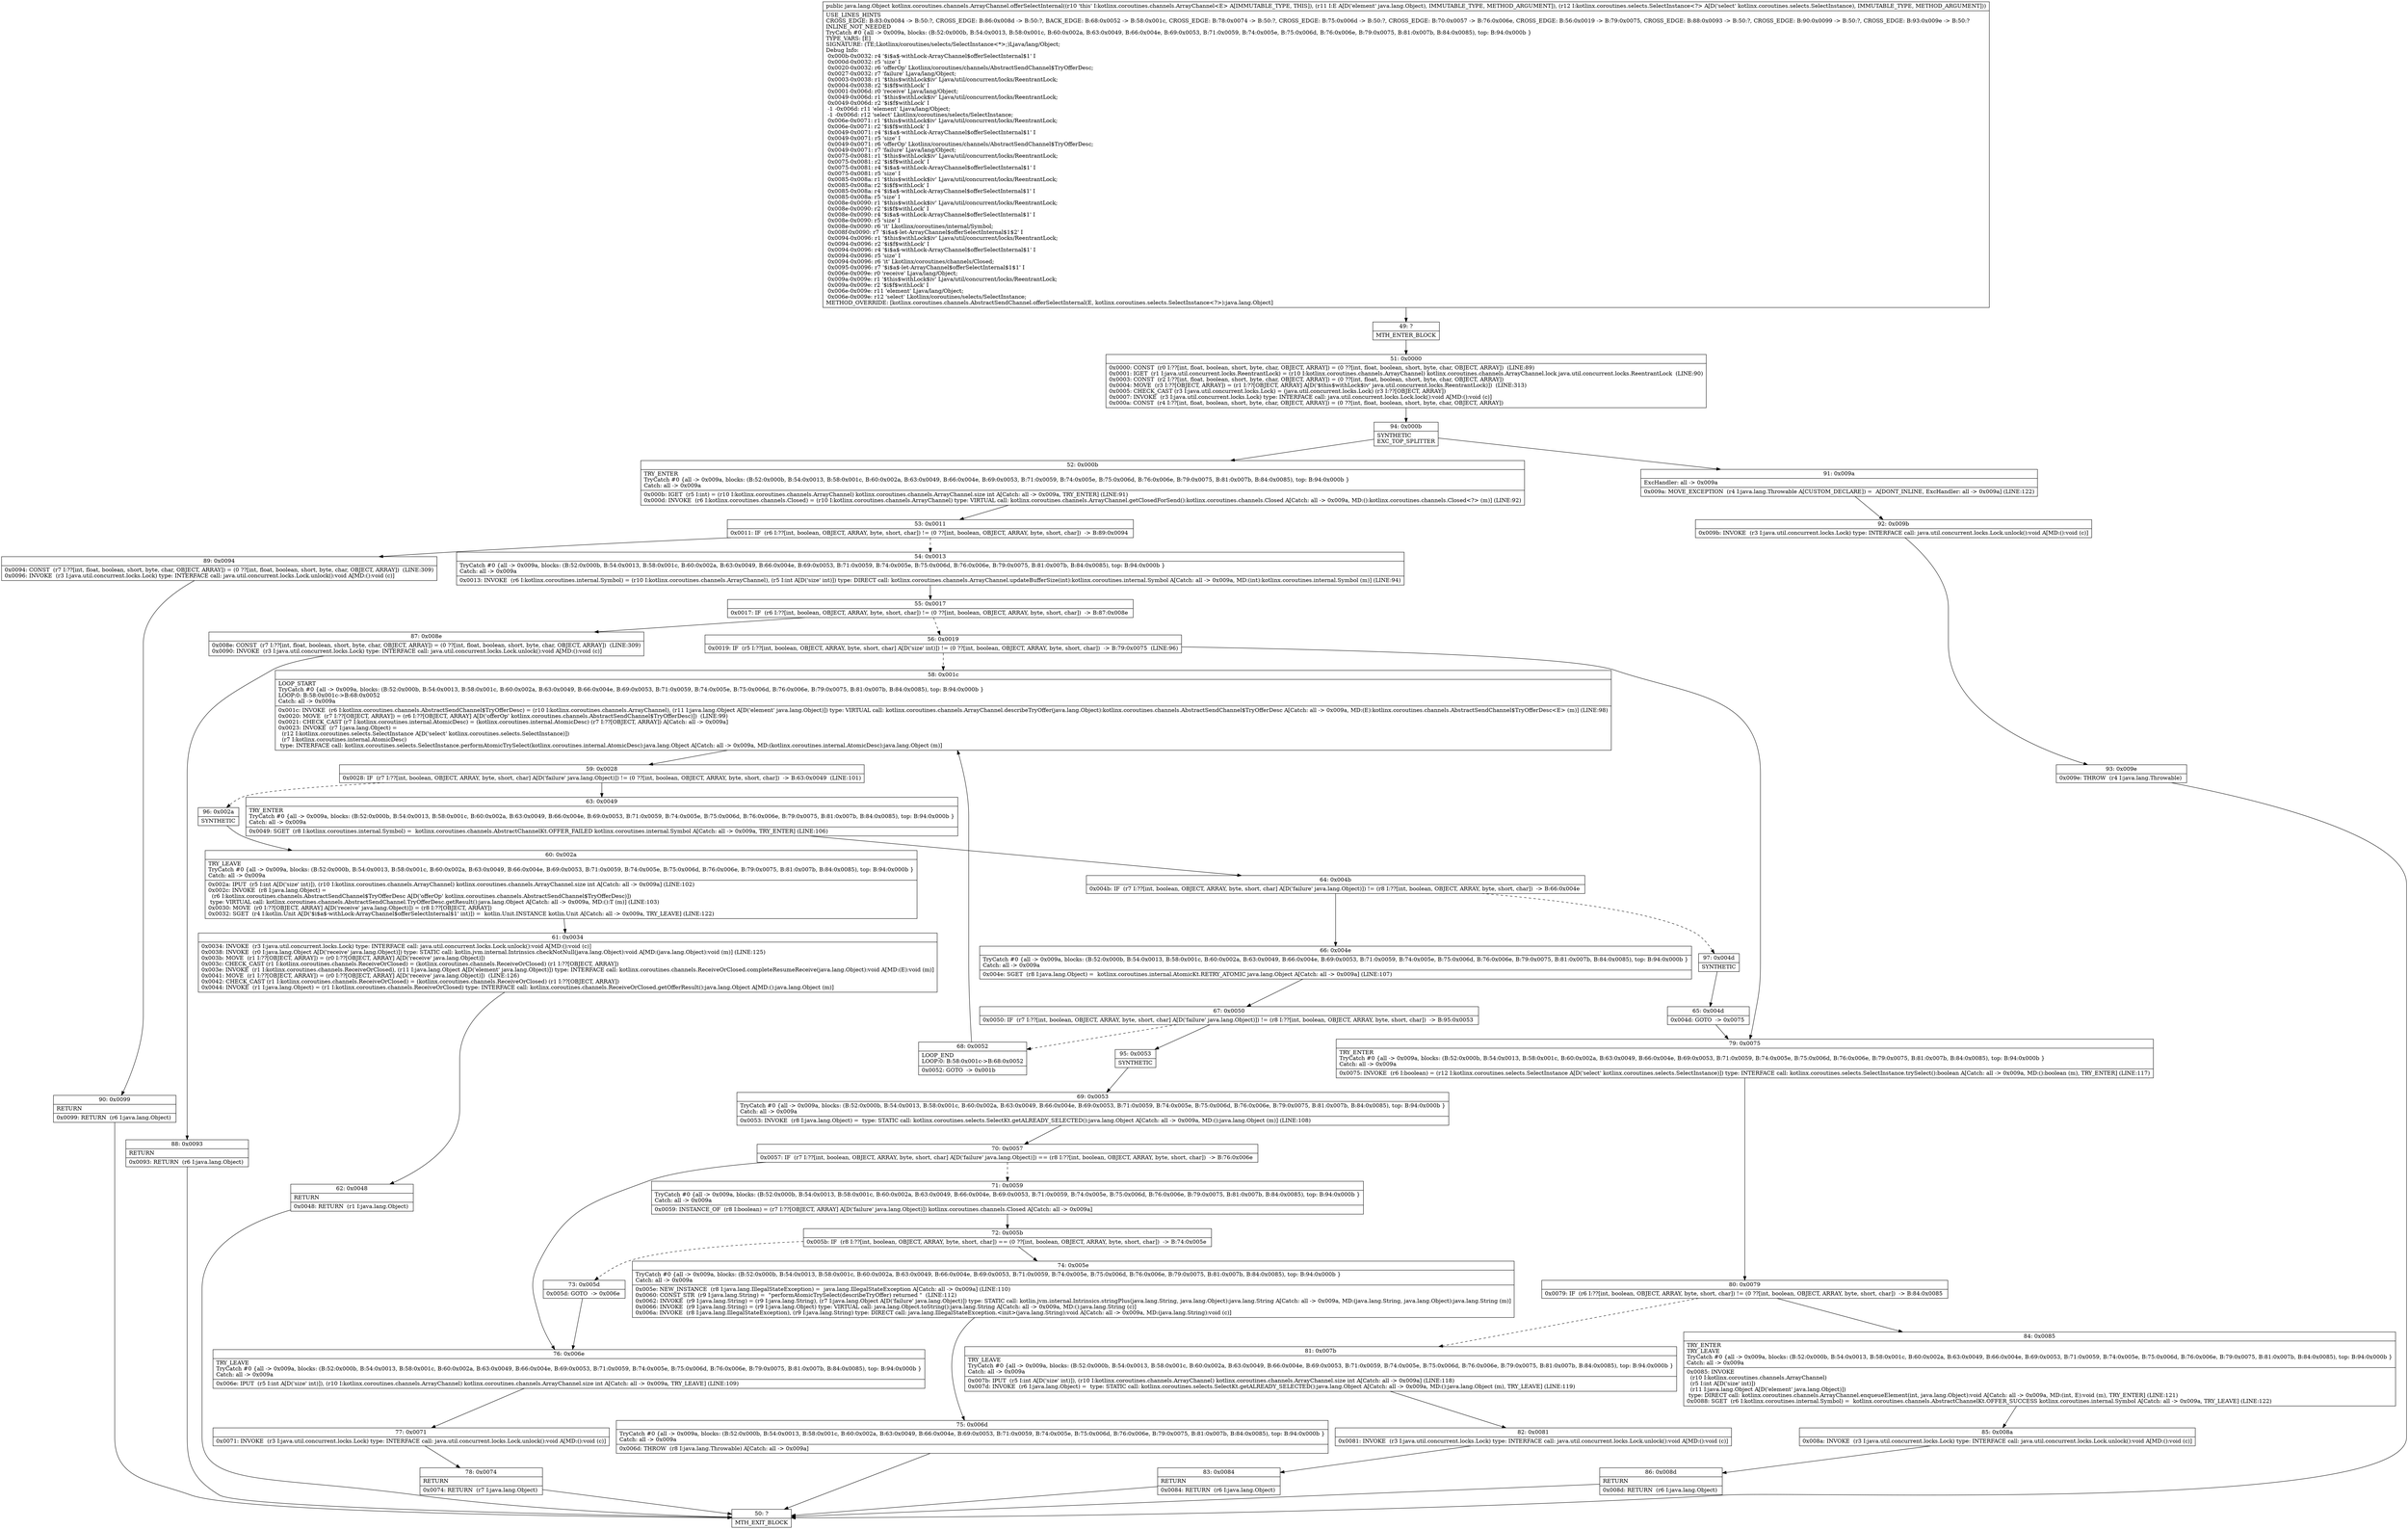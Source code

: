 digraph "CFG forkotlinx.coroutines.channels.ArrayChannel.offerSelectInternal(Ljava\/lang\/Object;Lkotlinx\/coroutines\/selects\/SelectInstance;)Ljava\/lang\/Object;" {
Node_49 [shape=record,label="{49\:\ ?|MTH_ENTER_BLOCK\l}"];
Node_51 [shape=record,label="{51\:\ 0x0000|0x0000: CONST  (r0 I:??[int, float, boolean, short, byte, char, OBJECT, ARRAY]) = (0 ??[int, float, boolean, short, byte, char, OBJECT, ARRAY])  (LINE:89)\l0x0001: IGET  (r1 I:java.util.concurrent.locks.ReentrantLock) = (r10 I:kotlinx.coroutines.channels.ArrayChannel) kotlinx.coroutines.channels.ArrayChannel.lock java.util.concurrent.locks.ReentrantLock  (LINE:90)\l0x0003: CONST  (r2 I:??[int, float, boolean, short, byte, char, OBJECT, ARRAY]) = (0 ??[int, float, boolean, short, byte, char, OBJECT, ARRAY]) \l0x0004: MOVE  (r3 I:??[OBJECT, ARRAY]) = (r1 I:??[OBJECT, ARRAY] A[D('$this$withLock$iv' java.util.concurrent.locks.ReentrantLock)])  (LINE:313)\l0x0005: CHECK_CAST (r3 I:java.util.concurrent.locks.Lock) = (java.util.concurrent.locks.Lock) (r3 I:??[OBJECT, ARRAY]) \l0x0007: INVOKE  (r3 I:java.util.concurrent.locks.Lock) type: INTERFACE call: java.util.concurrent.locks.Lock.lock():void A[MD:():void (c)]\l0x000a: CONST  (r4 I:??[int, float, boolean, short, byte, char, OBJECT, ARRAY]) = (0 ??[int, float, boolean, short, byte, char, OBJECT, ARRAY]) \l}"];
Node_94 [shape=record,label="{94\:\ 0x000b|SYNTHETIC\lEXC_TOP_SPLITTER\l}"];
Node_52 [shape=record,label="{52\:\ 0x000b|TRY_ENTER\lTryCatch #0 \{all \-\> 0x009a, blocks: (B:52:0x000b, B:54:0x0013, B:58:0x001c, B:60:0x002a, B:63:0x0049, B:66:0x004e, B:69:0x0053, B:71:0x0059, B:74:0x005e, B:75:0x006d, B:76:0x006e, B:79:0x0075, B:81:0x007b, B:84:0x0085), top: B:94:0x000b \}\lCatch: all \-\> 0x009a\l|0x000b: IGET  (r5 I:int) = (r10 I:kotlinx.coroutines.channels.ArrayChannel) kotlinx.coroutines.channels.ArrayChannel.size int A[Catch: all \-\> 0x009a, TRY_ENTER] (LINE:91)\l0x000d: INVOKE  (r6 I:kotlinx.coroutines.channels.Closed) = (r10 I:kotlinx.coroutines.channels.ArrayChannel) type: VIRTUAL call: kotlinx.coroutines.channels.ArrayChannel.getClosedForSend():kotlinx.coroutines.channels.Closed A[Catch: all \-\> 0x009a, MD:():kotlinx.coroutines.channels.Closed\<?\> (m)] (LINE:92)\l}"];
Node_53 [shape=record,label="{53\:\ 0x0011|0x0011: IF  (r6 I:??[int, boolean, OBJECT, ARRAY, byte, short, char]) != (0 ??[int, boolean, OBJECT, ARRAY, byte, short, char])  \-\> B:89:0x0094 \l}"];
Node_54 [shape=record,label="{54\:\ 0x0013|TryCatch #0 \{all \-\> 0x009a, blocks: (B:52:0x000b, B:54:0x0013, B:58:0x001c, B:60:0x002a, B:63:0x0049, B:66:0x004e, B:69:0x0053, B:71:0x0059, B:74:0x005e, B:75:0x006d, B:76:0x006e, B:79:0x0075, B:81:0x007b, B:84:0x0085), top: B:94:0x000b \}\lCatch: all \-\> 0x009a\l|0x0013: INVOKE  (r6 I:kotlinx.coroutines.internal.Symbol) = (r10 I:kotlinx.coroutines.channels.ArrayChannel), (r5 I:int A[D('size' int)]) type: DIRECT call: kotlinx.coroutines.channels.ArrayChannel.updateBufferSize(int):kotlinx.coroutines.internal.Symbol A[Catch: all \-\> 0x009a, MD:(int):kotlinx.coroutines.internal.Symbol (m)] (LINE:94)\l}"];
Node_55 [shape=record,label="{55\:\ 0x0017|0x0017: IF  (r6 I:??[int, boolean, OBJECT, ARRAY, byte, short, char]) != (0 ??[int, boolean, OBJECT, ARRAY, byte, short, char])  \-\> B:87:0x008e \l}"];
Node_56 [shape=record,label="{56\:\ 0x0019|0x0019: IF  (r5 I:??[int, boolean, OBJECT, ARRAY, byte, short, char] A[D('size' int)]) != (0 ??[int, boolean, OBJECT, ARRAY, byte, short, char])  \-\> B:79:0x0075  (LINE:96)\l}"];
Node_58 [shape=record,label="{58\:\ 0x001c|LOOP_START\lTryCatch #0 \{all \-\> 0x009a, blocks: (B:52:0x000b, B:54:0x0013, B:58:0x001c, B:60:0x002a, B:63:0x0049, B:66:0x004e, B:69:0x0053, B:71:0x0059, B:74:0x005e, B:75:0x006d, B:76:0x006e, B:79:0x0075, B:81:0x007b, B:84:0x0085), top: B:94:0x000b \}\lLOOP:0: B:58:0x001c\-\>B:68:0x0052\lCatch: all \-\> 0x009a\l|0x001c: INVOKE  (r6 I:kotlinx.coroutines.channels.AbstractSendChannel$TryOfferDesc) = (r10 I:kotlinx.coroutines.channels.ArrayChannel), (r11 I:java.lang.Object A[D('element' java.lang.Object)]) type: VIRTUAL call: kotlinx.coroutines.channels.ArrayChannel.describeTryOffer(java.lang.Object):kotlinx.coroutines.channels.AbstractSendChannel$TryOfferDesc A[Catch: all \-\> 0x009a, MD:(E):kotlinx.coroutines.channels.AbstractSendChannel$TryOfferDesc\<E\> (m)] (LINE:98)\l0x0020: MOVE  (r7 I:??[OBJECT, ARRAY]) = (r6 I:??[OBJECT, ARRAY] A[D('offerOp' kotlinx.coroutines.channels.AbstractSendChannel$TryOfferDesc)])  (LINE:99)\l0x0021: CHECK_CAST (r7 I:kotlinx.coroutines.internal.AtomicDesc) = (kotlinx.coroutines.internal.AtomicDesc) (r7 I:??[OBJECT, ARRAY]) A[Catch: all \-\> 0x009a]\l0x0023: INVOKE  (r7 I:java.lang.Object) = \l  (r12 I:kotlinx.coroutines.selects.SelectInstance A[D('select' kotlinx.coroutines.selects.SelectInstance)])\l  (r7 I:kotlinx.coroutines.internal.AtomicDesc)\l type: INTERFACE call: kotlinx.coroutines.selects.SelectInstance.performAtomicTrySelect(kotlinx.coroutines.internal.AtomicDesc):java.lang.Object A[Catch: all \-\> 0x009a, MD:(kotlinx.coroutines.internal.AtomicDesc):java.lang.Object (m)]\l}"];
Node_59 [shape=record,label="{59\:\ 0x0028|0x0028: IF  (r7 I:??[int, boolean, OBJECT, ARRAY, byte, short, char] A[D('failure' java.lang.Object)]) != (0 ??[int, boolean, OBJECT, ARRAY, byte, short, char])  \-\> B:63:0x0049  (LINE:101)\l}"];
Node_63 [shape=record,label="{63\:\ 0x0049|TRY_ENTER\lTryCatch #0 \{all \-\> 0x009a, blocks: (B:52:0x000b, B:54:0x0013, B:58:0x001c, B:60:0x002a, B:63:0x0049, B:66:0x004e, B:69:0x0053, B:71:0x0059, B:74:0x005e, B:75:0x006d, B:76:0x006e, B:79:0x0075, B:81:0x007b, B:84:0x0085), top: B:94:0x000b \}\lCatch: all \-\> 0x009a\l|0x0049: SGET  (r8 I:kotlinx.coroutines.internal.Symbol) =  kotlinx.coroutines.channels.AbstractChannelKt.OFFER_FAILED kotlinx.coroutines.internal.Symbol A[Catch: all \-\> 0x009a, TRY_ENTER] (LINE:106)\l}"];
Node_64 [shape=record,label="{64\:\ 0x004b|0x004b: IF  (r7 I:??[int, boolean, OBJECT, ARRAY, byte, short, char] A[D('failure' java.lang.Object)]) != (r8 I:??[int, boolean, OBJECT, ARRAY, byte, short, char])  \-\> B:66:0x004e \l}"];
Node_66 [shape=record,label="{66\:\ 0x004e|TryCatch #0 \{all \-\> 0x009a, blocks: (B:52:0x000b, B:54:0x0013, B:58:0x001c, B:60:0x002a, B:63:0x0049, B:66:0x004e, B:69:0x0053, B:71:0x0059, B:74:0x005e, B:75:0x006d, B:76:0x006e, B:79:0x0075, B:81:0x007b, B:84:0x0085), top: B:94:0x000b \}\lCatch: all \-\> 0x009a\l|0x004e: SGET  (r8 I:java.lang.Object) =  kotlinx.coroutines.internal.AtomicKt.RETRY_ATOMIC java.lang.Object A[Catch: all \-\> 0x009a] (LINE:107)\l}"];
Node_67 [shape=record,label="{67\:\ 0x0050|0x0050: IF  (r7 I:??[int, boolean, OBJECT, ARRAY, byte, short, char] A[D('failure' java.lang.Object)]) != (r8 I:??[int, boolean, OBJECT, ARRAY, byte, short, char])  \-\> B:95:0x0053 \l}"];
Node_68 [shape=record,label="{68\:\ 0x0052|LOOP_END\lLOOP:0: B:58:0x001c\-\>B:68:0x0052\l|0x0052: GOTO  \-\> 0x001b \l}"];
Node_95 [shape=record,label="{95\:\ 0x0053|SYNTHETIC\l}"];
Node_69 [shape=record,label="{69\:\ 0x0053|TryCatch #0 \{all \-\> 0x009a, blocks: (B:52:0x000b, B:54:0x0013, B:58:0x001c, B:60:0x002a, B:63:0x0049, B:66:0x004e, B:69:0x0053, B:71:0x0059, B:74:0x005e, B:75:0x006d, B:76:0x006e, B:79:0x0075, B:81:0x007b, B:84:0x0085), top: B:94:0x000b \}\lCatch: all \-\> 0x009a\l|0x0053: INVOKE  (r8 I:java.lang.Object) =  type: STATIC call: kotlinx.coroutines.selects.SelectKt.getALREADY_SELECTED():java.lang.Object A[Catch: all \-\> 0x009a, MD:():java.lang.Object (m)] (LINE:108)\l}"];
Node_70 [shape=record,label="{70\:\ 0x0057|0x0057: IF  (r7 I:??[int, boolean, OBJECT, ARRAY, byte, short, char] A[D('failure' java.lang.Object)]) == (r8 I:??[int, boolean, OBJECT, ARRAY, byte, short, char])  \-\> B:76:0x006e \l}"];
Node_71 [shape=record,label="{71\:\ 0x0059|TryCatch #0 \{all \-\> 0x009a, blocks: (B:52:0x000b, B:54:0x0013, B:58:0x001c, B:60:0x002a, B:63:0x0049, B:66:0x004e, B:69:0x0053, B:71:0x0059, B:74:0x005e, B:75:0x006d, B:76:0x006e, B:79:0x0075, B:81:0x007b, B:84:0x0085), top: B:94:0x000b \}\lCatch: all \-\> 0x009a\l|0x0059: INSTANCE_OF  (r8 I:boolean) = (r7 I:??[OBJECT, ARRAY] A[D('failure' java.lang.Object)]) kotlinx.coroutines.channels.Closed A[Catch: all \-\> 0x009a]\l}"];
Node_72 [shape=record,label="{72\:\ 0x005b|0x005b: IF  (r8 I:??[int, boolean, OBJECT, ARRAY, byte, short, char]) == (0 ??[int, boolean, OBJECT, ARRAY, byte, short, char])  \-\> B:74:0x005e \l}"];
Node_73 [shape=record,label="{73\:\ 0x005d|0x005d: GOTO  \-\> 0x006e \l}"];
Node_74 [shape=record,label="{74\:\ 0x005e|TryCatch #0 \{all \-\> 0x009a, blocks: (B:52:0x000b, B:54:0x0013, B:58:0x001c, B:60:0x002a, B:63:0x0049, B:66:0x004e, B:69:0x0053, B:71:0x0059, B:74:0x005e, B:75:0x006d, B:76:0x006e, B:79:0x0075, B:81:0x007b, B:84:0x0085), top: B:94:0x000b \}\lCatch: all \-\> 0x009a\l|0x005e: NEW_INSTANCE  (r8 I:java.lang.IllegalStateException) =  java.lang.IllegalStateException A[Catch: all \-\> 0x009a] (LINE:110)\l0x0060: CONST_STR  (r9 I:java.lang.String) =  \"performAtomicTrySelect(describeTryOffer) returned \"  (LINE:112)\l0x0062: INVOKE  (r9 I:java.lang.String) = (r9 I:java.lang.String), (r7 I:java.lang.Object A[D('failure' java.lang.Object)]) type: STATIC call: kotlin.jvm.internal.Intrinsics.stringPlus(java.lang.String, java.lang.Object):java.lang.String A[Catch: all \-\> 0x009a, MD:(java.lang.String, java.lang.Object):java.lang.String (m)]\l0x0066: INVOKE  (r9 I:java.lang.String) = (r9 I:java.lang.Object) type: VIRTUAL call: java.lang.Object.toString():java.lang.String A[Catch: all \-\> 0x009a, MD:():java.lang.String (c)]\l0x006a: INVOKE  (r8 I:java.lang.IllegalStateException), (r9 I:java.lang.String) type: DIRECT call: java.lang.IllegalStateException.\<init\>(java.lang.String):void A[Catch: all \-\> 0x009a, MD:(java.lang.String):void (c)]\l}"];
Node_75 [shape=record,label="{75\:\ 0x006d|TryCatch #0 \{all \-\> 0x009a, blocks: (B:52:0x000b, B:54:0x0013, B:58:0x001c, B:60:0x002a, B:63:0x0049, B:66:0x004e, B:69:0x0053, B:71:0x0059, B:74:0x005e, B:75:0x006d, B:76:0x006e, B:79:0x0075, B:81:0x007b, B:84:0x0085), top: B:94:0x000b \}\lCatch: all \-\> 0x009a\l|0x006d: THROW  (r8 I:java.lang.Throwable) A[Catch: all \-\> 0x009a]\l}"];
Node_50 [shape=record,label="{50\:\ ?|MTH_EXIT_BLOCK\l}"];
Node_76 [shape=record,label="{76\:\ 0x006e|TRY_LEAVE\lTryCatch #0 \{all \-\> 0x009a, blocks: (B:52:0x000b, B:54:0x0013, B:58:0x001c, B:60:0x002a, B:63:0x0049, B:66:0x004e, B:69:0x0053, B:71:0x0059, B:74:0x005e, B:75:0x006d, B:76:0x006e, B:79:0x0075, B:81:0x007b, B:84:0x0085), top: B:94:0x000b \}\lCatch: all \-\> 0x009a\l|0x006e: IPUT  (r5 I:int A[D('size' int)]), (r10 I:kotlinx.coroutines.channels.ArrayChannel) kotlinx.coroutines.channels.ArrayChannel.size int A[Catch: all \-\> 0x009a, TRY_LEAVE] (LINE:109)\l}"];
Node_77 [shape=record,label="{77\:\ 0x0071|0x0071: INVOKE  (r3 I:java.util.concurrent.locks.Lock) type: INTERFACE call: java.util.concurrent.locks.Lock.unlock():void A[MD:():void (c)]\l}"];
Node_78 [shape=record,label="{78\:\ 0x0074|RETURN\l|0x0074: RETURN  (r7 I:java.lang.Object) \l}"];
Node_97 [shape=record,label="{97\:\ 0x004d|SYNTHETIC\l}"];
Node_65 [shape=record,label="{65\:\ 0x004d|0x004d: GOTO  \-\> 0x0075 \l}"];
Node_96 [shape=record,label="{96\:\ 0x002a|SYNTHETIC\l}"];
Node_60 [shape=record,label="{60\:\ 0x002a|TRY_LEAVE\lTryCatch #0 \{all \-\> 0x009a, blocks: (B:52:0x000b, B:54:0x0013, B:58:0x001c, B:60:0x002a, B:63:0x0049, B:66:0x004e, B:69:0x0053, B:71:0x0059, B:74:0x005e, B:75:0x006d, B:76:0x006e, B:79:0x0075, B:81:0x007b, B:84:0x0085), top: B:94:0x000b \}\lCatch: all \-\> 0x009a\l|0x002a: IPUT  (r5 I:int A[D('size' int)]), (r10 I:kotlinx.coroutines.channels.ArrayChannel) kotlinx.coroutines.channels.ArrayChannel.size int A[Catch: all \-\> 0x009a] (LINE:102)\l0x002c: INVOKE  (r8 I:java.lang.Object) = \l  (r6 I:kotlinx.coroutines.channels.AbstractSendChannel$TryOfferDesc A[D('offerOp' kotlinx.coroutines.channels.AbstractSendChannel$TryOfferDesc)])\l type: VIRTUAL call: kotlinx.coroutines.channels.AbstractSendChannel.TryOfferDesc.getResult():java.lang.Object A[Catch: all \-\> 0x009a, MD:():T (m)] (LINE:103)\l0x0030: MOVE  (r0 I:??[OBJECT, ARRAY] A[D('receive' java.lang.Object)]) = (r8 I:??[OBJECT, ARRAY]) \l0x0032: SGET  (r4 I:kotlin.Unit A[D('$i$a$\-withLock\-ArrayChannel$offerSelectInternal$1' int)]) =  kotlin.Unit.INSTANCE kotlin.Unit A[Catch: all \-\> 0x009a, TRY_LEAVE] (LINE:122)\l}"];
Node_61 [shape=record,label="{61\:\ 0x0034|0x0034: INVOKE  (r3 I:java.util.concurrent.locks.Lock) type: INTERFACE call: java.util.concurrent.locks.Lock.unlock():void A[MD:():void (c)]\l0x0038: INVOKE  (r0 I:java.lang.Object A[D('receive' java.lang.Object)]) type: STATIC call: kotlin.jvm.internal.Intrinsics.checkNotNull(java.lang.Object):void A[MD:(java.lang.Object):void (m)] (LINE:125)\l0x003b: MOVE  (r1 I:??[OBJECT, ARRAY]) = (r0 I:??[OBJECT, ARRAY] A[D('receive' java.lang.Object)]) \l0x003c: CHECK_CAST (r1 I:kotlinx.coroutines.channels.ReceiveOrClosed) = (kotlinx.coroutines.channels.ReceiveOrClosed) (r1 I:??[OBJECT, ARRAY]) \l0x003e: INVOKE  (r1 I:kotlinx.coroutines.channels.ReceiveOrClosed), (r11 I:java.lang.Object A[D('element' java.lang.Object)]) type: INTERFACE call: kotlinx.coroutines.channels.ReceiveOrClosed.completeResumeReceive(java.lang.Object):void A[MD:(E):void (m)]\l0x0041: MOVE  (r1 I:??[OBJECT, ARRAY]) = (r0 I:??[OBJECT, ARRAY] A[D('receive' java.lang.Object)])  (LINE:126)\l0x0042: CHECK_CAST (r1 I:kotlinx.coroutines.channels.ReceiveOrClosed) = (kotlinx.coroutines.channels.ReceiveOrClosed) (r1 I:??[OBJECT, ARRAY]) \l0x0044: INVOKE  (r1 I:java.lang.Object) = (r1 I:kotlinx.coroutines.channels.ReceiveOrClosed) type: INTERFACE call: kotlinx.coroutines.channels.ReceiveOrClosed.getOfferResult():java.lang.Object A[MD:():java.lang.Object (m)]\l}"];
Node_62 [shape=record,label="{62\:\ 0x0048|RETURN\l|0x0048: RETURN  (r1 I:java.lang.Object) \l}"];
Node_79 [shape=record,label="{79\:\ 0x0075|TRY_ENTER\lTryCatch #0 \{all \-\> 0x009a, blocks: (B:52:0x000b, B:54:0x0013, B:58:0x001c, B:60:0x002a, B:63:0x0049, B:66:0x004e, B:69:0x0053, B:71:0x0059, B:74:0x005e, B:75:0x006d, B:76:0x006e, B:79:0x0075, B:81:0x007b, B:84:0x0085), top: B:94:0x000b \}\lCatch: all \-\> 0x009a\l|0x0075: INVOKE  (r6 I:boolean) = (r12 I:kotlinx.coroutines.selects.SelectInstance A[D('select' kotlinx.coroutines.selects.SelectInstance)]) type: INTERFACE call: kotlinx.coroutines.selects.SelectInstance.trySelect():boolean A[Catch: all \-\> 0x009a, MD:():boolean (m), TRY_ENTER] (LINE:117)\l}"];
Node_80 [shape=record,label="{80\:\ 0x0079|0x0079: IF  (r6 I:??[int, boolean, OBJECT, ARRAY, byte, short, char]) != (0 ??[int, boolean, OBJECT, ARRAY, byte, short, char])  \-\> B:84:0x0085 \l}"];
Node_81 [shape=record,label="{81\:\ 0x007b|TRY_LEAVE\lTryCatch #0 \{all \-\> 0x009a, blocks: (B:52:0x000b, B:54:0x0013, B:58:0x001c, B:60:0x002a, B:63:0x0049, B:66:0x004e, B:69:0x0053, B:71:0x0059, B:74:0x005e, B:75:0x006d, B:76:0x006e, B:79:0x0075, B:81:0x007b, B:84:0x0085), top: B:94:0x000b \}\lCatch: all \-\> 0x009a\l|0x007b: IPUT  (r5 I:int A[D('size' int)]), (r10 I:kotlinx.coroutines.channels.ArrayChannel) kotlinx.coroutines.channels.ArrayChannel.size int A[Catch: all \-\> 0x009a] (LINE:118)\l0x007d: INVOKE  (r6 I:java.lang.Object) =  type: STATIC call: kotlinx.coroutines.selects.SelectKt.getALREADY_SELECTED():java.lang.Object A[Catch: all \-\> 0x009a, MD:():java.lang.Object (m), TRY_LEAVE] (LINE:119)\l}"];
Node_82 [shape=record,label="{82\:\ 0x0081|0x0081: INVOKE  (r3 I:java.util.concurrent.locks.Lock) type: INTERFACE call: java.util.concurrent.locks.Lock.unlock():void A[MD:():void (c)]\l}"];
Node_83 [shape=record,label="{83\:\ 0x0084|RETURN\l|0x0084: RETURN  (r6 I:java.lang.Object) \l}"];
Node_84 [shape=record,label="{84\:\ 0x0085|TRY_ENTER\lTRY_LEAVE\lTryCatch #0 \{all \-\> 0x009a, blocks: (B:52:0x000b, B:54:0x0013, B:58:0x001c, B:60:0x002a, B:63:0x0049, B:66:0x004e, B:69:0x0053, B:71:0x0059, B:74:0x005e, B:75:0x006d, B:76:0x006e, B:79:0x0075, B:81:0x007b, B:84:0x0085), top: B:94:0x000b \}\lCatch: all \-\> 0x009a\l|0x0085: INVOKE  \l  (r10 I:kotlinx.coroutines.channels.ArrayChannel)\l  (r5 I:int A[D('size' int)])\l  (r11 I:java.lang.Object A[D('element' java.lang.Object)])\l type: DIRECT call: kotlinx.coroutines.channels.ArrayChannel.enqueueElement(int, java.lang.Object):void A[Catch: all \-\> 0x009a, MD:(int, E):void (m), TRY_ENTER] (LINE:121)\l0x0088: SGET  (r6 I:kotlinx.coroutines.internal.Symbol) =  kotlinx.coroutines.channels.AbstractChannelKt.OFFER_SUCCESS kotlinx.coroutines.internal.Symbol A[Catch: all \-\> 0x009a, TRY_LEAVE] (LINE:122)\l}"];
Node_85 [shape=record,label="{85\:\ 0x008a|0x008a: INVOKE  (r3 I:java.util.concurrent.locks.Lock) type: INTERFACE call: java.util.concurrent.locks.Lock.unlock():void A[MD:():void (c)]\l}"];
Node_86 [shape=record,label="{86\:\ 0x008d|RETURN\l|0x008d: RETURN  (r6 I:java.lang.Object) \l}"];
Node_87 [shape=record,label="{87\:\ 0x008e|0x008e: CONST  (r7 I:??[int, float, boolean, short, byte, char, OBJECT, ARRAY]) = (0 ??[int, float, boolean, short, byte, char, OBJECT, ARRAY])  (LINE:309)\l0x0090: INVOKE  (r3 I:java.util.concurrent.locks.Lock) type: INTERFACE call: java.util.concurrent.locks.Lock.unlock():void A[MD:():void (c)]\l}"];
Node_88 [shape=record,label="{88\:\ 0x0093|RETURN\l|0x0093: RETURN  (r6 I:java.lang.Object) \l}"];
Node_89 [shape=record,label="{89\:\ 0x0094|0x0094: CONST  (r7 I:??[int, float, boolean, short, byte, char, OBJECT, ARRAY]) = (0 ??[int, float, boolean, short, byte, char, OBJECT, ARRAY])  (LINE:309)\l0x0096: INVOKE  (r3 I:java.util.concurrent.locks.Lock) type: INTERFACE call: java.util.concurrent.locks.Lock.unlock():void A[MD:():void (c)]\l}"];
Node_90 [shape=record,label="{90\:\ 0x0099|RETURN\l|0x0099: RETURN  (r6 I:java.lang.Object) \l}"];
Node_91 [shape=record,label="{91\:\ 0x009a|ExcHandler: all \-\> 0x009a\l|0x009a: MOVE_EXCEPTION  (r4 I:java.lang.Throwable A[CUSTOM_DECLARE]) =  A[DONT_INLINE, ExcHandler: all \-\> 0x009a] (LINE:122)\l}"];
Node_92 [shape=record,label="{92\:\ 0x009b|0x009b: INVOKE  (r3 I:java.util.concurrent.locks.Lock) type: INTERFACE call: java.util.concurrent.locks.Lock.unlock():void A[MD:():void (c)]\l}"];
Node_93 [shape=record,label="{93\:\ 0x009e|0x009e: THROW  (r4 I:java.lang.Throwable) \l}"];
MethodNode[shape=record,label="{public java.lang.Object kotlinx.coroutines.channels.ArrayChannel.offerSelectInternal((r10 'this' I:kotlinx.coroutines.channels.ArrayChannel\<E\> A[IMMUTABLE_TYPE, THIS]), (r11 I:E A[D('element' java.lang.Object), IMMUTABLE_TYPE, METHOD_ARGUMENT]), (r12 I:kotlinx.coroutines.selects.SelectInstance\<?\> A[D('select' kotlinx.coroutines.selects.SelectInstance), IMMUTABLE_TYPE, METHOD_ARGUMENT]))  | USE_LINES_HINTS\lCROSS_EDGE: B:83:0x0084 \-\> B:50:?, CROSS_EDGE: B:86:0x008d \-\> B:50:?, BACK_EDGE: B:68:0x0052 \-\> B:58:0x001c, CROSS_EDGE: B:78:0x0074 \-\> B:50:?, CROSS_EDGE: B:75:0x006d \-\> B:50:?, CROSS_EDGE: B:70:0x0057 \-\> B:76:0x006e, CROSS_EDGE: B:56:0x0019 \-\> B:79:0x0075, CROSS_EDGE: B:88:0x0093 \-\> B:50:?, CROSS_EDGE: B:90:0x0099 \-\> B:50:?, CROSS_EDGE: B:93:0x009e \-\> B:50:?\lINLINE_NOT_NEEDED\lTryCatch #0 \{all \-\> 0x009a, blocks: (B:52:0x000b, B:54:0x0013, B:58:0x001c, B:60:0x002a, B:63:0x0049, B:66:0x004e, B:69:0x0053, B:71:0x0059, B:74:0x005e, B:75:0x006d, B:76:0x006e, B:79:0x0075, B:81:0x007b, B:84:0x0085), top: B:94:0x000b \}\lTYPE_VARS: [E]\lSIGNATURE: (TE;Lkotlinx\/coroutines\/selects\/SelectInstance\<*\>;)Ljava\/lang\/Object;\lDebug Info:\l  0x000b\-0x0032: r4 '$i$a$\-withLock\-ArrayChannel$offerSelectInternal$1' I\l  0x000d\-0x0032: r5 'size' I\l  0x0020\-0x0032: r6 'offerOp' Lkotlinx\/coroutines\/channels\/AbstractSendChannel$TryOfferDesc;\l  0x0027\-0x0032: r7 'failure' Ljava\/lang\/Object;\l  0x0003\-0x0038: r1 '$this$withLock$iv' Ljava\/util\/concurrent\/locks\/ReentrantLock;\l  0x0004\-0x0038: r2 '$i$f$withLock' I\l  0x0001\-0x006d: r0 'receive' Ljava\/lang\/Object;\l  0x0049\-0x006d: r1 '$this$withLock$iv' Ljava\/util\/concurrent\/locks\/ReentrantLock;\l  0x0049\-0x006d: r2 '$i$f$withLock' I\l  \-1 \-0x006d: r11 'element' Ljava\/lang\/Object;\l  \-1 \-0x006d: r12 'select' Lkotlinx\/coroutines\/selects\/SelectInstance;\l  0x006e\-0x0071: r1 '$this$withLock$iv' Ljava\/util\/concurrent\/locks\/ReentrantLock;\l  0x006e\-0x0071: r2 '$i$f$withLock' I\l  0x0049\-0x0071: r4 '$i$a$\-withLock\-ArrayChannel$offerSelectInternal$1' I\l  0x0049\-0x0071: r5 'size' I\l  0x0049\-0x0071: r6 'offerOp' Lkotlinx\/coroutines\/channels\/AbstractSendChannel$TryOfferDesc;\l  0x0049\-0x0071: r7 'failure' Ljava\/lang\/Object;\l  0x0075\-0x0081: r1 '$this$withLock$iv' Ljava\/util\/concurrent\/locks\/ReentrantLock;\l  0x0075\-0x0081: r2 '$i$f$withLock' I\l  0x0075\-0x0081: r4 '$i$a$\-withLock\-ArrayChannel$offerSelectInternal$1' I\l  0x0075\-0x0081: r5 'size' I\l  0x0085\-0x008a: r1 '$this$withLock$iv' Ljava\/util\/concurrent\/locks\/ReentrantLock;\l  0x0085\-0x008a: r2 '$i$f$withLock' I\l  0x0085\-0x008a: r4 '$i$a$\-withLock\-ArrayChannel$offerSelectInternal$1' I\l  0x0085\-0x008a: r5 'size' I\l  0x008e\-0x0090: r1 '$this$withLock$iv' Ljava\/util\/concurrent\/locks\/ReentrantLock;\l  0x008e\-0x0090: r2 '$i$f$withLock' I\l  0x008e\-0x0090: r4 '$i$a$\-withLock\-ArrayChannel$offerSelectInternal$1' I\l  0x008e\-0x0090: r5 'size' I\l  0x008e\-0x0090: r6 'it' Lkotlinx\/coroutines\/internal\/Symbol;\l  0x008f\-0x0090: r7 '$i$a$\-let\-ArrayChannel$offerSelectInternal$1$2' I\l  0x0094\-0x0096: r1 '$this$withLock$iv' Ljava\/util\/concurrent\/locks\/ReentrantLock;\l  0x0094\-0x0096: r2 '$i$f$withLock' I\l  0x0094\-0x0096: r4 '$i$a$\-withLock\-ArrayChannel$offerSelectInternal$1' I\l  0x0094\-0x0096: r5 'size' I\l  0x0094\-0x0096: r6 'it' Lkotlinx\/coroutines\/channels\/Closed;\l  0x0095\-0x0096: r7 '$i$a$\-let\-ArrayChannel$offerSelectInternal$1$1' I\l  0x006e\-0x009e: r0 'receive' Ljava\/lang\/Object;\l  0x009a\-0x009e: r1 '$this$withLock$iv' Ljava\/util\/concurrent\/locks\/ReentrantLock;\l  0x009a\-0x009e: r2 '$i$f$withLock' I\l  0x006e\-0x009e: r11 'element' Ljava\/lang\/Object;\l  0x006e\-0x009e: r12 'select' Lkotlinx\/coroutines\/selects\/SelectInstance;\lMETHOD_OVERRIDE: [kotlinx.coroutines.channels.AbstractSendChannel.offerSelectInternal(E, kotlinx.coroutines.selects.SelectInstance\<?\>):java.lang.Object]\l}"];
MethodNode -> Node_49;Node_49 -> Node_51;
Node_51 -> Node_94;
Node_94 -> Node_52;
Node_94 -> Node_91;
Node_52 -> Node_53;
Node_53 -> Node_54[style=dashed];
Node_53 -> Node_89;
Node_54 -> Node_55;
Node_55 -> Node_56[style=dashed];
Node_55 -> Node_87;
Node_56 -> Node_58[style=dashed];
Node_56 -> Node_79;
Node_58 -> Node_59;
Node_59 -> Node_63;
Node_59 -> Node_96[style=dashed];
Node_63 -> Node_64;
Node_64 -> Node_66;
Node_64 -> Node_97[style=dashed];
Node_66 -> Node_67;
Node_67 -> Node_68[style=dashed];
Node_67 -> Node_95;
Node_68 -> Node_58;
Node_95 -> Node_69;
Node_69 -> Node_70;
Node_70 -> Node_71[style=dashed];
Node_70 -> Node_76;
Node_71 -> Node_72;
Node_72 -> Node_73[style=dashed];
Node_72 -> Node_74;
Node_73 -> Node_76;
Node_74 -> Node_75;
Node_75 -> Node_50;
Node_76 -> Node_77;
Node_77 -> Node_78;
Node_78 -> Node_50;
Node_97 -> Node_65;
Node_65 -> Node_79;
Node_96 -> Node_60;
Node_60 -> Node_61;
Node_61 -> Node_62;
Node_62 -> Node_50;
Node_79 -> Node_80;
Node_80 -> Node_81[style=dashed];
Node_80 -> Node_84;
Node_81 -> Node_82;
Node_82 -> Node_83;
Node_83 -> Node_50;
Node_84 -> Node_85;
Node_85 -> Node_86;
Node_86 -> Node_50;
Node_87 -> Node_88;
Node_88 -> Node_50;
Node_89 -> Node_90;
Node_90 -> Node_50;
Node_91 -> Node_92;
Node_92 -> Node_93;
Node_93 -> Node_50;
}

